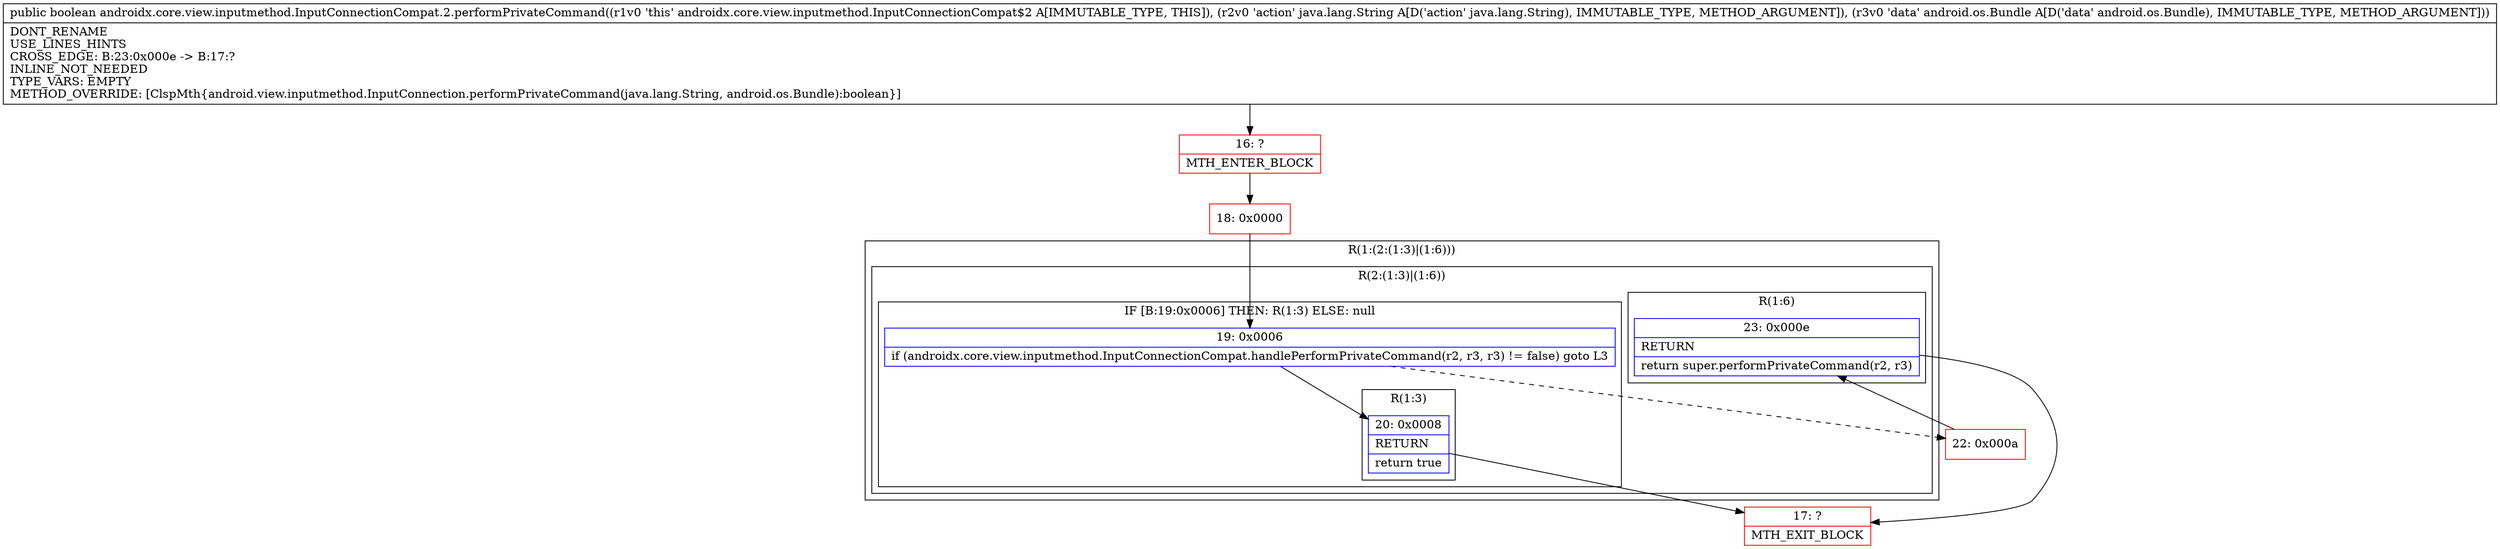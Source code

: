 digraph "CFG forandroidx.core.view.inputmethod.InputConnectionCompat.2.performPrivateCommand(Ljava\/lang\/String;Landroid\/os\/Bundle;)Z" {
subgraph cluster_Region_1385906187 {
label = "R(1:(2:(1:3)|(1:6)))";
node [shape=record,color=blue];
subgraph cluster_Region_504211656 {
label = "R(2:(1:3)|(1:6))";
node [shape=record,color=blue];
subgraph cluster_IfRegion_6745394 {
label = "IF [B:19:0x0006] THEN: R(1:3) ELSE: null";
node [shape=record,color=blue];
Node_19 [shape=record,label="{19\:\ 0x0006|if (androidx.core.view.inputmethod.InputConnectionCompat.handlePerformPrivateCommand(r2, r3, r3) != false) goto L3\l}"];
subgraph cluster_Region_1132962694 {
label = "R(1:3)";
node [shape=record,color=blue];
Node_20 [shape=record,label="{20\:\ 0x0008|RETURN\l|return true\l}"];
}
}
subgraph cluster_Region_1259612389 {
label = "R(1:6)";
node [shape=record,color=blue];
Node_23 [shape=record,label="{23\:\ 0x000e|RETURN\l|return super.performPrivateCommand(r2, r3)\l}"];
}
}
}
Node_16 [shape=record,color=red,label="{16\:\ ?|MTH_ENTER_BLOCK\l}"];
Node_18 [shape=record,color=red,label="{18\:\ 0x0000}"];
Node_17 [shape=record,color=red,label="{17\:\ ?|MTH_EXIT_BLOCK\l}"];
Node_22 [shape=record,color=red,label="{22\:\ 0x000a}"];
MethodNode[shape=record,label="{public boolean androidx.core.view.inputmethod.InputConnectionCompat.2.performPrivateCommand((r1v0 'this' androidx.core.view.inputmethod.InputConnectionCompat$2 A[IMMUTABLE_TYPE, THIS]), (r2v0 'action' java.lang.String A[D('action' java.lang.String), IMMUTABLE_TYPE, METHOD_ARGUMENT]), (r3v0 'data' android.os.Bundle A[D('data' android.os.Bundle), IMMUTABLE_TYPE, METHOD_ARGUMENT]))  | DONT_RENAME\lUSE_LINES_HINTS\lCROSS_EDGE: B:23:0x000e \-\> B:17:?\lINLINE_NOT_NEEDED\lTYPE_VARS: EMPTY\lMETHOD_OVERRIDE: [ClspMth\{android.view.inputmethod.InputConnection.performPrivateCommand(java.lang.String, android.os.Bundle):boolean\}]\l}"];
MethodNode -> Node_16;Node_19 -> Node_20;
Node_19 -> Node_22[style=dashed];
Node_20 -> Node_17;
Node_23 -> Node_17;
Node_16 -> Node_18;
Node_18 -> Node_19;
Node_22 -> Node_23;
}


